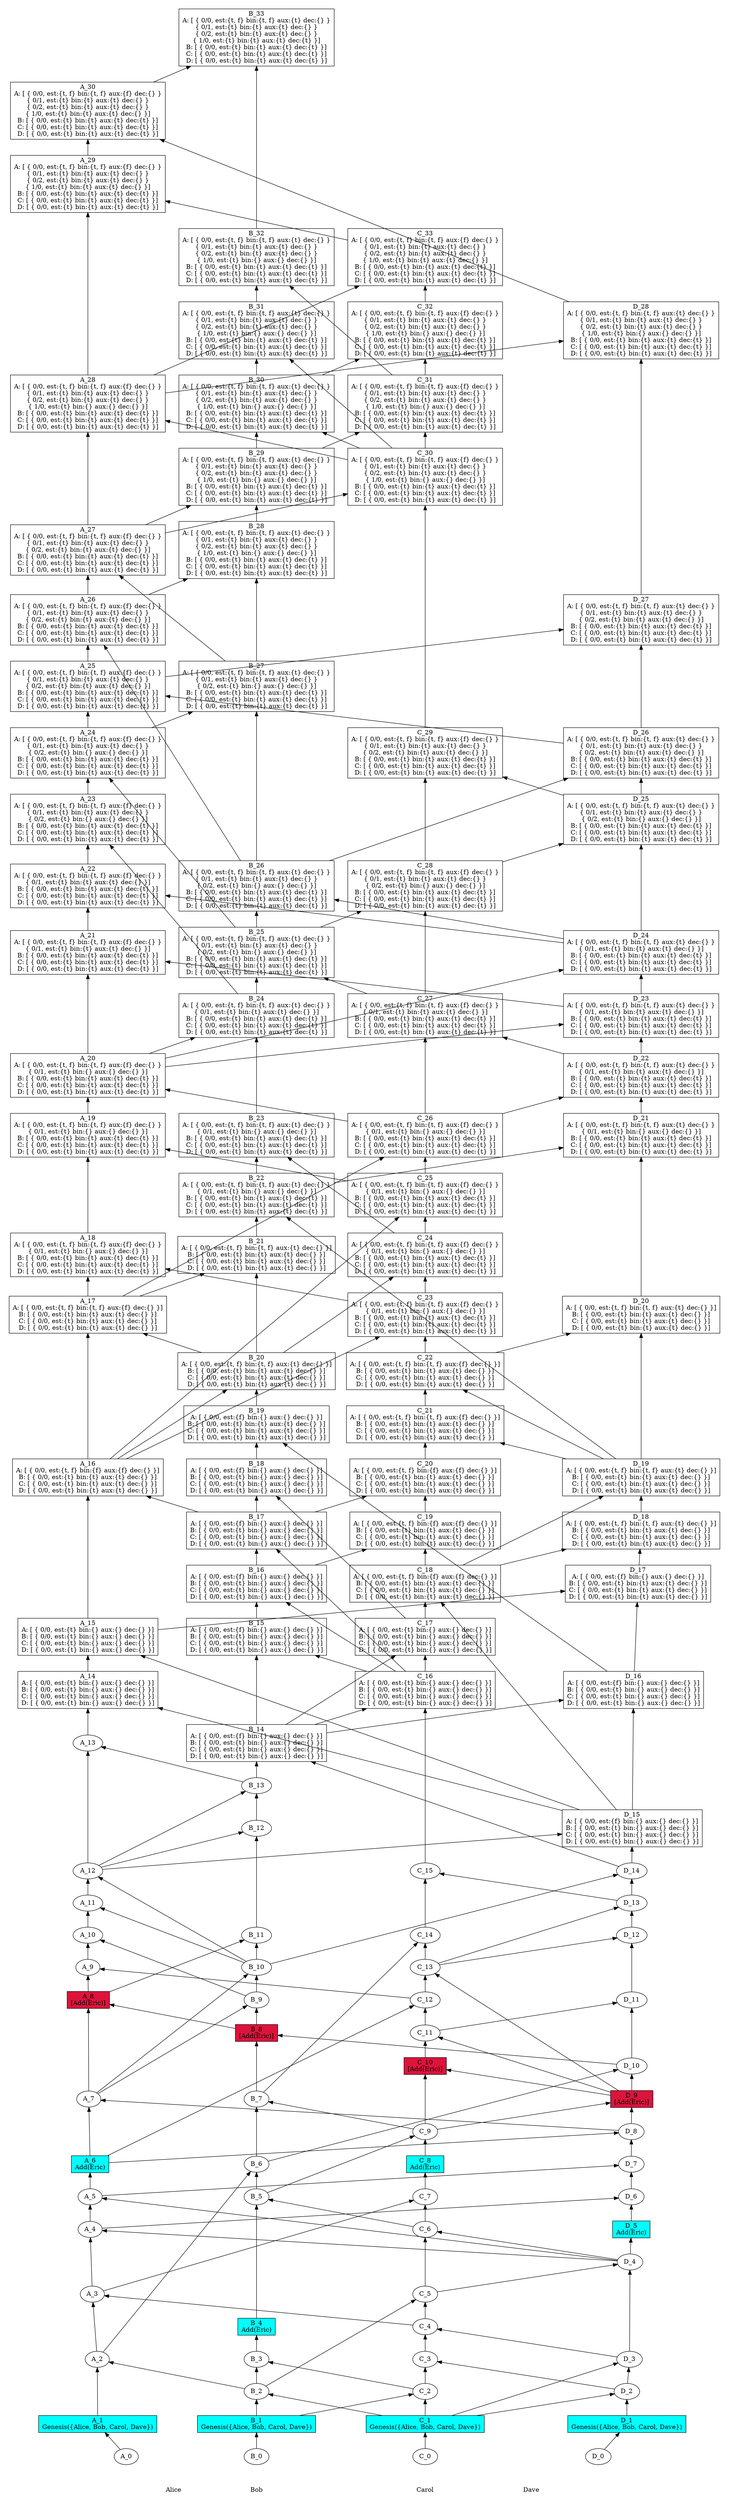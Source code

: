 digraph GossipGraph {
  splines=false
  rankdir=BT
/// our_id: Alice
/// peer_states: {Alice: "PeerState(VOTE|SEND|RECV)", Bob: "PeerState(VOTE|SEND|RECV)", Carol: "PeerState(VOTE|SEND|RECV)", Dave: "PeerState(VOTE|SEND|RECV)"}
/// { 0176a5a474..
/// cause: Response
/// interesting_content: []
/// last_ancestors: {Alice: 6, Bob: 6, Carol: 13, Dave: 12}
/// }
/// { 02f4913617..
/// cause: Response
/// interesting_content: []
/// last_ancestors: {Alice: 12, Bob: 16, Carol: 19, Dave: 15}
/// }
/// { 0a729a5497..
/// cause: Request
/// interesting_content: []
/// last_ancestors: {Alice: 15, Bob: 13, Carol: 13, Dave: 15}
/// }
/// { 0d423028ab..
/// cause: Observation(Add(Eric))
/// interesting_content: []
/// last_ancestors: {Alice: 6, Bob: 2, Carol: 5, Dave: 4}
/// }
/// { 0dc7daa42e..
/// cause: Response
/// interesting_content: []
/// last_ancestors: {Alice: 15, Bob: 14, Carol: 13, Dave: 17}
/// }
/// { 0ed8cef7eb..
/// cause: Request
/// interesting_content: []
/// last_ancestors: {Alice: 17, Bob: 20, Carol: 17, Dave: 16}
/// }
/// { 11914b3082..
/// cause: Response
/// interesting_content: []
/// last_ancestors: {Alice: 20, Bob: 20, Carol: 26, Dave: 19}
/// }
/// { 12aa85cabd..
/// cause: Response
/// interesting_content: []
/// last_ancestors: {Alice: 20, Bob: 25, Carol: 28, Dave: 22}
/// }
/// { 14bf55be11..
/// cause: Request
/// interesting_content: []
/// last_ancestors: {Alice: 12, Bob: 14, Carol: 16, Dave: 14}
/// }
/// { 1714506ede..
/// cause: Request
/// interesting_content: []
/// last_ancestors: {Alice: 17, Bob: 22, Carol: 18, Dave: 19}
/// }
/// { 17612cf3d4..
/// cause: Response
/// interesting_content: []
/// last_ancestors: {Alice: 17, Bob: 21, Carol: 17, Dave: 16}
/// }
/// { 1cfa3b4c52..
/// cause: Response
/// interesting_content: []
/// last_ancestors: {Alice: 12, Bob: 19, Carol: 17, Dave: 16}
/// }
/// { 1e094dc939..
/// cause: Request
/// interesting_content: []
/// last_ancestors: {Alice: 24, Bob: 25, Carol: 27, Dave: 24}
/// }
/// { 1ef88792f3..
/// cause: Response
/// interesting_content: []
/// last_ancestors: {Alice: 5, Bob: 2, Carol: 5, Dave: 7}
/// }
/// { 1f625db0e3..
/// cause: Response
/// interesting_content: []
/// last_ancestors: {Alice: 18, Bob: 20, Carol: 23, Dave: 19}
/// }
/// { 21cff5876d..
/// cause: Request
/// interesting_content: []
/// last_ancestors: {Alice: 20, Bob: 22, Carol: 26, Dave: 23}
/// }
/// { 2564335538..
/// cause: Response
/// interesting_content: []
/// last_ancestors: {Alice: 14, Bob: 13, Carol: 13, Dave: 15}
/// }
/// { 2c347ed12e..
/// cause: Request
/// interesting_content: []
/// last_ancestors: {Alice: 12, Bob: 14, Carol: 18, Dave: 15}
/// }
/// { 2ecf1f8f60..
/// cause: Response
/// interesting_content: []
/// last_ancestors: {Alice: 17, Bob: 23, Carol: 24, Dave: 19}
/// }
/// { 30d7e4394d..
/// cause: Initial
/// interesting_content: []
/// last_ancestors: {Alice: 0}
/// }
/// { 30e481b181..
/// cause: Response
/// interesting_content: []
/// last_ancestors: {Bob: 3, Carol: 2}
/// }
/// { 3597afa09c..
/// cause: Request
/// interesting_content: []
/// last_ancestors: {Alice: 16, Bob: 20, Carol: 25, Dave: 19}
/// }
/// { 36099e4269..
/// cause: Observation(Genesis({Alice, Bob, Carol, Dave}))
/// interesting_content: []
/// last_ancestors: {Carol: 1}
/// }
/// { 36a3244919..
/// cause: Observation(Add(Eric))
/// interesting_content: []
/// last_ancestors: {Bob: 2, Carol: 5, Dave: 5}
/// }
/// { 36b525c92a..
/// cause: Response
/// interesting_content: []
/// last_ancestors: {Alice: 15, Bob: 17, Carol: 22, Dave: 20}
/// }
/// { 3c56ac9602..
/// cause: Request
/// interesting_content: []
/// last_ancestors: {Alice: 17, Bob: 20, Carol: 26, Dave: 19}
/// }
/// { 3cee9c901f..
/// cause: Request
/// interesting_content: []
/// last_ancestors: {Alice: 7, Bob: 10, Carol: 13, Dave: 14}
/// }
/// { 41f4e4eb64..
/// cause: Response
/// interesting_content: []
/// last_ancestors: {Alice: 12, Bob: 12, Carol: 12, Dave: 10}
/// }
/// { 4350c40345..
/// cause: Response
/// interesting_content: []
/// last_ancestors: {Alice: 12, Bob: 14, Carol: 13, Dave: 14}
/// }
/// { 4541f98755..
/// cause: Initial
/// interesting_content: []
/// last_ancestors: {Dave: 0}
/// }
/// { 4763351202..
/// cause: Response
/// interesting_content: []
/// last_ancestors: {Alice: 11, Bob: 10, Carol: 12, Dave: 10}
/// }
/// { 47dfaf2527..
/// cause: Response
/// interesting_content: []
/// last_ancestors: {Alice: 27, Bob: 32, Carol: 31, Dave: 26}
/// }
/// { 49c90b58c3..
/// cause: Response
/// interesting_content: []
/// last_ancestors: {Alice: 12, Bob: 17, Carol: 20, Dave: 15}
/// }
/// { 4c65660aa2..
/// cause: Request
/// interesting_content: []
/// last_ancestors: {Alice: 20, Bob: 22, Carol: 26, Dave: 24}
/// }
/// { 4c73424ae1..
/// cause: Response
/// interesting_content: []
/// last_ancestors: {Alice: 29, Bob: 30, Carol: 33, Dave: 26}
/// }
/// { 4d98e2d754..
/// cause: Response
/// interesting_content: []
/// last_ancestors: {Alice: 13, Bob: 13, Carol: 12, Dave: 10}
/// }
/// { 4e69ff32cb..
/// cause: Request
/// interesting_content: []
/// last_ancestors: {Alice: 6, Bob: 5, Carol: 13, Dave: 9}
/// }
/// { 4e6c8de441..
/// cause: Request
/// interesting_content: []
/// last_ancestors: {Alice: 27, Bob: 27, Carol: 30, Dave: 26}
/// }
/// { 4f29a44a16..
/// cause: Request
/// interesting_content: []
/// last_ancestors: {Alice: 12, Bob: 14, Carol: 17, Dave: 14}
/// }
/// { 5019de1415..
/// cause: Request
/// interesting_content: []
/// last_ancestors: {Alice: 12, Bob: 14, Carol: 13, Dave: 16}
/// }
/// { 529c796df6..
/// cause: Response
/// interesting_content: []
/// last_ancestors: {Alice: 6, Bob: 7, Carol: 14, Dave: 9}
/// }
/// { 5300d0c8e4..
/// cause: Request
/// interesting_content: []
/// last_ancestors: {Alice: 6, Bob: 5, Carol: 11, Dave: 9}
/// }
/// { 545cced709..
/// cause: Request
/// interesting_content: []
/// last_ancestors: {Alice: 28, Bob: 27, Carol: 30, Dave: 28}
/// }
/// { 59d8f25af0..
/// cause: Response
/// interesting_content: []
/// last_ancestors: {Alice: 24, Bob: 27, Carol: 27, Dave: 24}
/// }
/// { 5fe9218ddb..
/// cause: Response
/// interesting_content: []
/// last_ancestors: {Alice: 19, Bob: 20, Carol: 25, Dave: 19}
/// }
/// { 62e5f20af8..
/// cause: Request
/// interesting_content: []
/// last_ancestors: {Alice: 20, Bob: 25, Carol: 27, Dave: 22}
/// }
/// { 639f740820..
/// cause: Response
/// interesting_content: []
/// last_ancestors: {Alice: 26, Bob: 28, Carol: 28, Dave: 26}
/// }
/// { 682aa6684e..
/// cause: Observation(Genesis({Alice, Bob, Carol, Dave}))
/// interesting_content: []
/// last_ancestors: {Bob: 1}
/// }
/// { 6985b21a89..
/// cause: Response
/// interesting_content: []
/// last_ancestors: {Alice: 4, Bob: 2, Carol: 5, Dave: 6}
/// }
/// { 699f204743..
/// cause: Request
/// interesting_content: []
/// last_ancestors: {Alice: 6, Bob: 6, Carol: 9, Dave: 10}
/// }
/// { 6f9d07daaf..
/// cause: Response
/// interesting_content: []
/// last_ancestors: {Alice: 27, Bob: 29, Carol: 28, Dave: 26}
/// }
/// { 70c113e2bb..
/// cause: Response
/// interesting_content: [Add(Eric)]
/// last_ancestors: {Alice: 6, Bob: 5, Carol: 10, Dave: 9}
/// }
/// { 73b028a986..
/// cause: Request
/// interesting_content: []
/// last_ancestors: {Alice: 12, Bob: 16, Carol: 16, Dave: 14}
/// }
/// { 747db8119c..
/// cause: Observation(Add(Eric))
/// interesting_content: []
/// last_ancestors: {Alice: 3, Bob: 2, Carol: 8, Dave: 4}
/// }
/// { 7c750f3b6d..
/// cause: Request
/// interesting_content: []
/// last_ancestors: {Alice: 5, Bob: 2, Carol: 5, Dave: 4}
/// }
/// { 7ee3a81be3..
/// cause: Request
/// interesting_content: []
/// last_ancestors: {Alice: 12, Bob: 10, Carol: 12, Dave: 10}
/// }
/// { 7f70e2b4f4..
/// cause: Response
/// interesting_content: []
/// last_ancestors: {Bob: 2, Carol: 6, Dave: 4}
/// }
/// { 8026159887..
/// cause: Request
/// interesting_content: []
/// last_ancestors: {Alice: 6, Bob: 6, Carol: 13, Dave: 13}
/// }
/// { 8091ad8e1f..
/// cause: Request
/// interesting_content: []
/// last_ancestors: {Alice: 15, Bob: 17, Carol: 22, Dave: 19}
/// }
/// { 859050b96e..
/// cause: Response
/// interesting_content: []
/// last_ancestors: {Bob: 1, Carol: 4, Dave: 3}
/// }
/// { 85b7778035..
/// cause: Response
/// interesting_content: []
/// last_ancestors: {Alice: 17, Bob: 22, Carol: 22, Dave: 21}
/// }
/// { 8815629109..
/// cause: Response
/// interesting_content: []
/// last_ancestors: {Alice: 3, Bob: 2, Carol: 7, Dave: 4}
/// }
/// { 8b3755c1e6..
/// cause: Response
/// interesting_content: []
/// last_ancestors: {Alice: 3, Bob: 5, Carol: 9, Dave: 4}
/// }
/// { 8eb84dedcd..
/// cause: Response
/// interesting_content: []
/// last_ancestors: {Alice: 15, Bob: 17, Carol: 21, Dave: 19}
/// }
/// { 8f51a4ae3c..
/// cause: Request
/// interesting_content: []
/// last_ancestors: {Alice: 7, Bob: 9, Carol: 9, Dave: 10}
/// }
/// { 8fbf783bd5..
/// cause: Request
/// interesting_content: []
/// last_ancestors: {Alice: 12, Bob: 17, Carol: 16, Dave: 14}
/// }
/// { 90af14937a..
/// cause: Response
/// interesting_content: []
/// last_ancestors: {Alice: 20, Bob: 26, Carol: 28, Dave: 26}
/// }
/// { 924040aabd..
/// cause: Response
/// interesting_content: []
/// last_ancestors: {Bob: 1, Carol: 3, Dave: 2}
/// }
/// { 928500a90f..
/// cause: Request
/// interesting_content: []
/// last_ancestors: {Alice: 20, Bob: 25, Carol: 28, Dave: 25}
/// }
/// { 941fbedb2e..
/// cause: Request
/// interesting_content: []
/// last_ancestors: {Alice: 7, Bob: 10, Carol: 9, Dave: 10}
/// }
/// { 949ff3d1a3..
/// cause: Request
/// interesting_content: [Add(Eric)]
/// last_ancestors: {Alice: 6, Bob: 5, Carol: 9, Dave: 9}
/// }
/// { 9689249000..
/// cause: Response
/// interesting_content: []
/// last_ancestors: {Alice: 25, Bob: 26, Carol: 28, Dave: 27}
/// }
/// { 9dc1bfa13e..
/// cause: Response
/// interesting_content: []
/// last_ancestors: {Alice: 7, Bob: 2, Carol: 5, Dave: 8}
/// }
/// { a38d528788..
/// cause: Request
/// interesting_content: []
/// last_ancestors: {Alice: 27, Bob: 29, Carol: 31, Dave: 26}
/// }
/// { a4754c6037..
/// cause: Observation(Add(Eric))
/// interesting_content: []
/// last_ancestors: {Bob: 4, Carol: 2}
/// }
/// { a6176ea05b..
/// cause: Request
/// interesting_content: []
/// last_ancestors: {Carol: 1, Dave: 3}
/// }
/// { a68a0f797a..
/// cause: Request
/// interesting_content: []
/// last_ancestors: {Alice: 2, Bob: 2, Carol: 1}
/// }
/// { a7a42216e3..
/// cause: Response
/// interesting_content: []
/// last_ancestors: {Alice: 12, Bob: 15, Carol: 16, Dave: 14}
/// }
/// { ab0b610751..
/// cause: Response
/// interesting_content: []
/// last_ancestors: {Alice: 22, Bob: 22, Carol: 26, Dave: 24}
/// }
/// { ae3436bd8e..
/// cause: Request
/// interesting_content: []
/// last_ancestors: {Alice: 16, Bob: 20, Carol: 24, Dave: 19}
/// }
/// { af91fcff5e..
/// cause: Observation(Genesis({Alice, Bob, Carol, Dave}))
/// interesting_content: []
/// last_ancestors: {Dave: 1}
/// }
/// { aff38c406d..
/// cause: Request
/// interesting_content: []
/// last_ancestors: {Alice: 20, Bob: 26, Carol: 27, Dave: 24}
/// }
/// { b0ec9f0760..
/// cause: Request
/// interesting_content: []
/// last_ancestors: {Alice: 25, Bob: 26, Carol: 28, Dave: 26}
/// }
/// { b1c417a10c..
/// cause: Response
/// interesting_content: []
/// last_ancestors: {Alice: 6, Bob: 7, Carol: 15, Dave: 13}
/// }
/// { b25313b3e4..
/// cause: Response
/// interesting_content: []
/// last_ancestors: {Alice: 9, Bob: 8, Carol: 12, Dave: 10}
/// }
/// { b28c8d03a3..
/// cause: Response
/// interesting_content: []
/// last_ancestors: {Alice: 17, Bob: 22, Carol: 27, Dave: 22}
/// }
/// { b302a036de..
/// cause: Response
/// interesting_content: []
/// last_ancestors: {Alice: 10, Bob: 9, Carol: 12, Dave: 10}
/// }
/// { b36b5993c3..
/// cause: Request
/// interesting_content: []
/// last_ancestors: {Alice: 27, Bob: 31, Carol: 30, Dave: 26}
/// }
/// { b4d19fc314..
/// cause: Response
/// interesting_content: []
/// last_ancestors: {Alice: 28, Bob: 27, Carol: 30, Dave: 26}
/// }
/// { b94ecc2479..
/// cause: Response
/// interesting_content: []
/// last_ancestors: {Bob: 2, Carol: 5, Dave: 3}
/// }
/// { bd5204c8ef..
/// cause: Response
/// interesting_content: []
/// last_ancestors: {Alice: 8, Bob: 11, Carol: 9, Dave: 10}
/// }
/// { bdbde3a09b..
/// cause: Response
/// interesting_content: []
/// last_ancestors: {Alice: 16, Bob: 20, Carol: 17, Dave: 16}
/// }
/// { bdf3bfab10..
/// cause: Request
/// interesting_content: []
/// last_ancestors: {Alice: 4, Bob: 2, Carol: 5, Dave: 4}
/// }
/// { bfd1904215..
/// cause: Request
/// interesting_content: []
/// last_ancestors: {Alice: 30, Bob: 33, Carol: 33, Dave: 28}
/// }
/// { c3c6c72d3e..
/// cause: Response
/// interesting_content: []
/// last_ancestors: {Alice: 6, Bob: 6, Carol: 11, Dave: 11}
/// }
/// { cb462236a8..
/// cause: Request
/// interesting_content: []
/// last_ancestors: {Alice: 27, Bob: 30, Carol: 30, Dave: 26}
/// }
/// { cbe1ec9f7b..
/// cause: Request
/// interesting_content: []
/// last_ancestors: {Alice: 3, Bob: 7, Carol: 9, Dave: 4}
/// }
/// { d26fcb95dd..
/// cause: Request
/// interesting_content: []
/// last_ancestors: {Alice: 26, Bob: 26, Carol: 28, Dave: 26}
/// }
/// { d497febcff..
/// cause: Request
/// interesting_content: []
/// last_ancestors: {Alice: 27, Bob: 27, Carol: 28, Dave: 26}
/// }
/// { d4d060bb5d..
/// cause: Request
/// interesting_content: []
/// last_ancestors: {Bob: 2, Carol: 5, Dave: 4}
/// }
/// { d4f8223c5b..
/// cause: Request
/// interesting_content: []
/// last_ancestors: {Alice: 3, Bob: 2, Carol: 4, Dave: 3}
/// }
/// { d5ae7660ff..
/// cause: Request
/// interesting_content: []
/// last_ancestors: {Alice: 20, Bob: 24, Carol: 26, Dave: 19}
/// }
/// { d5d85ac7cd..
/// cause: Request
/// interesting_content: []
/// last_ancestors: {Alice: 28, Bob: 30, Carol: 33, Dave: 26}
/// }
/// { d8c5b2adbc..
/// cause: Request
/// interesting_content: []
/// last_ancestors: {Bob: 5, Carol: 6, Dave: 4}
/// }
/// { d93c90e427..
/// cause: Response
/// interesting_content: []
/// last_ancestors: {Alice: 15, Bob: 14, Carol: 18, Dave: 18}
/// }
/// { dc8296fe22..
/// cause: Initial
/// interesting_content: []
/// last_ancestors: {Bob: 0}
/// }
/// { dc8ebfb4f4..
/// cause: Request
/// interesting_content: []
/// last_ancestors: {Bob: 2, Carol: 1}
/// }
/// { e2873d8612..
/// cause: Observation(Genesis({Alice, Bob, Carol, Dave}))
/// interesting_content: []
/// last_ancestors: {Alice: 1}
/// }
/// { e33eca991f..
/// cause: Request
/// interesting_content: []
/// last_ancestors: {Carol: 1, Dave: 2}
/// }
/// { e56fb66486..
/// cause: Request
/// interesting_content: []
/// last_ancestors: {Alice: 15, Bob: 14, Carol: 18, Dave: 19}
/// }
/// { e59c28e14c..
/// cause: Request
/// interesting_content: []
/// last_ancestors: {Alice: 17, Bob: 22, Carol: 26, Dave: 22}
/// }
/// { e5b64a004c..
/// cause: Request
/// interesting_content: []
/// last_ancestors: {Alice: 16, Bob: 17, Carol: 16, Dave: 15}
/// }
/// { e5f3bf7689..
/// cause: Response
/// interesting_content: []
/// last_ancestors: {Alice: 12, Bob: 18, Carol: 17, Dave: 14}
/// }
/// { e8eed42d3b..
/// cause: Response
/// interesting_content: []
/// last_ancestors: {Alice: 23, Bob: 24, Carol: 26, Dave: 24}
/// }
/// { e95cd318ba..
/// cause: Response
/// interesting_content: []
/// last_ancestors: {Alice: 2, Bob: 6, Carol: 6, Dave: 4}
/// }
/// { eb0d2d8f56..
/// cause: Response
/// interesting_content: []
/// last_ancestors: {Alice: 27, Bob: 30, Carol: 32, Dave: 26}
/// }
/// { ec355338ae..
/// cause: Response
/// interesting_content: []
/// last_ancestors: {Alice: 21, Bob: 22, Carol: 26, Dave: 23}
/// }
/// { eea8674bb6..
/// cause: Request
/// interesting_content: []
/// last_ancestors: {Alice: 12, Bob: 13, Carol: 12, Dave: 10}
/// }
/// { f34c0cb2b2..
/// cause: Request
/// interesting_content: []
/// last_ancestors: {Alice: 6, Bob: 2, Carol: 5, Dave: 8}
/// }
/// { f42acf430c..
/// cause: Response
/// interesting_content: []
/// last_ancestors: {Alice: 20, Bob: 25, Carol: 29, Dave: 25}
/// }
/// { f4476e008b..
/// cause: Response
/// interesting_content: []
/// last_ancestors: {Alice: 30, Bob: 30, Carol: 33, Dave: 28}
/// }
/// { f4e4557b53..
/// cause: Request
/// interesting_content: []
/// last_ancestors: {Alice: 12, Bob: 10, Carol: 13, Dave: 15}
/// }
/// { f63ea6350b..
/// cause: Request
/// interesting_content: []
/// last_ancestors: {Alice: 16, Bob: 17, Carol: 23, Dave: 19}
/// }
/// { f6e3f2f6c6..
/// cause: Request
/// interesting_content: []
/// last_ancestors: {Alice: 6, Bob: 5, Carol: 12, Dave: 9}
/// }
/// { fa13ad61fd..
/// cause: Initial
/// interesting_content: []
/// last_ancestors: {Carol: 0}
/// }
/// { fa709b1f1d..
/// cause: Response
/// interesting_content: [Add(Eric)]
/// last_ancestors: {Alice: 6, Bob: 8, Carol: 9, Dave: 10}
/// }
/// { fbb0f444d5..
/// cause: Request
/// interesting_content: []
/// last_ancestors: {Bob: 1, Carol: 2}
/// }
/// { fdfcc5a1c2..
/// cause: Request
/// interesting_content: [Add(Eric)]
/// last_ancestors: {Alice: 8, Bob: 8, Carol: 9, Dave: 10}
/// }
    style=invis
  subgraph cluster_Alice {
    label=Alice
    Alice [style=invis]
    Alice -> "30d7e4394d.." [style=invis]
    "30d7e4394d.." -> "e2873d8612.." [minlen=1]
    "e2873d8612.." -> "a68a0f797a.." [minlen=2]
    "a68a0f797a.." -> "d4f8223c5b.." [minlen=2]
    "d4f8223c5b.." -> "bdf3bfab10.." [minlen=2]
    "bdf3bfab10.." -> "7c750f3b6d.." [minlen=1]
    "7c750f3b6d.." -> "0d423028ab.." [minlen=1]
    "0d423028ab.." -> "9dc1bfa13e.." [minlen=2]
    "9dc1bfa13e.." -> "fdfcc5a1c2.." [minlen=3]
    "fdfcc5a1c2.." -> "b25313b3e4.." [minlen=1]
    "b25313b3e4.." -> "b302a036de.." [minlen=1]
    "b302a036de.." -> "4763351202.." [minlen=1]
    "4763351202.." -> "7ee3a81be3.." [minlen=1]
    "7ee3a81be3.." -> "4d98e2d754.." [minlen=3]
    "4d98e2d754.." -> "2564335538.." [minlen=1]
    "2564335538.." -> "0a729a5497.." [minlen=1]
    "0a729a5497.." -> "e5b64a004c.." [minlen=3]
    "e5b64a004c.." -> "0ed8cef7eb.." [minlen=3]
    "0ed8cef7eb.." -> "1f625db0e3.." [minlen=1]
    "1f625db0e3.." -> "5fe9218ddb.." [minlen=2]
    "5fe9218ddb.." -> "11914b3082.." [minlen=1]
    "11914b3082.." -> "ec355338ae.." [minlen=2]
    "ec355338ae.." -> "ab0b610751.." [minlen=1]
    "ab0b610751.." -> "e8eed42d3b.." [minlen=1]
    "e8eed42d3b.." -> "1e094dc939.." [minlen=1]
    "1e094dc939.." -> "b0ec9f0760.." [minlen=1]
    "b0ec9f0760.." -> "d26fcb95dd.." [minlen=1]
    "d26fcb95dd.." -> "d497febcff.." [minlen=1]
    "d497febcff.." -> "b4d19fc314.." [minlen=2]
    "b4d19fc314.." -> "4c73424ae1.." [minlen=3]
    "4c73424ae1.." -> "f4476e008b.." [minlen=1]


  }
  "dc8ebfb4f4.." -> "a68a0f797a.." [constraint=false]
  "859050b96e.." -> "d4f8223c5b.." [constraint=false]
  "d4d060bb5d.." -> "bdf3bfab10.." [constraint=false]
  "d4d060bb5d.." -> "7c750f3b6d.." [constraint=false]
  "f34c0cb2b2.." -> "9dc1bfa13e.." [constraint=false]
  "fa709b1f1d.." -> "fdfcc5a1c2.." [constraint=false]
  "f6e3f2f6c6.." -> "b25313b3e4.." [constraint=false]
  "8f51a4ae3c.." -> "b302a036de.." [constraint=false]
  "941fbedb2e.." -> "4763351202.." [constraint=false]
  "941fbedb2e.." -> "7ee3a81be3.." [constraint=false]
  "eea8674bb6.." -> "4d98e2d754.." [constraint=false]
  "f4e4557b53.." -> "2564335538.." [constraint=false]
  "f4e4557b53.." -> "0a729a5497.." [constraint=false]
  "8fbf783bd5.." -> "e5b64a004c.." [constraint=false]
  "bdbde3a09b.." -> "0ed8cef7eb.." [constraint=false]
  "f63ea6350b.." -> "1f625db0e3.." [constraint=false]
  "3597afa09c.." -> "5fe9218ddb.." [constraint=false]
  "3c56ac9602.." -> "11914b3082.." [constraint=false]
  "21cff5876d.." -> "ec355338ae.." [constraint=false]
  "4c65660aa2.." -> "ab0b610751.." [constraint=false]
  "d5ae7660ff.." -> "e8eed42d3b.." [constraint=false]
  "62e5f20af8.." -> "1e094dc939.." [constraint=false]
  "90af14937a.." -> "b0ec9f0760.." [constraint=false]
  "aff38c406d.." -> "d26fcb95dd.." [constraint=false]
  "59d8f25af0.." -> "d497febcff.." [constraint=false]
  "4e6c8de441.." -> "b4d19fc314.." [constraint=false]
  "d5d85ac7cd.." -> "4c73424ae1.." [constraint=false]
  "545cced709.." -> "f4476e008b.." [constraint=false]

    style=invis
  subgraph cluster_Dave {
    label=Dave
    Dave [style=invis]
    Dave -> "4541f98755.." [style=invis]
    "4541f98755.." -> "af91fcff5e.." [minlen=1]
    "af91fcff5e.." -> "e33eca991f.." [minlen=1]
    "e33eca991f.." -> "a6176ea05b.." [minlen=1]
    "a6176ea05b.." -> "d4d060bb5d.." [minlen=3]
    "d4d060bb5d.." -> "36a3244919.." [minlen=1]
    "36a3244919.." -> "6985b21a89.." [minlen=1]
    "6985b21a89.." -> "1ef88792f3.." [minlen=1]
    "1ef88792f3.." -> "f34c0cb2b2.." [minlen=1]
    "f34c0cb2b2.." -> "949ff3d1a3.." [minlen=1]
    "949ff3d1a3.." -> "699f204743.." [minlen=1]
    "699f204743.." -> "c3c6c72d3e.." [minlen=2]
    "c3c6c72d3e.." -> "0176a5a474.." [minlen=2]
    "0176a5a474.." -> "8026159887.." [minlen=1]
    "8026159887.." -> "3cee9c901f.." [minlen=1]
    "3cee9c901f.." -> "f4e4557b53.." [minlen=1]
    "f4e4557b53.." -> "5019de1415.." [minlen=3]
    "5019de1415.." -> "0dc7daa42e.." [minlen=2]
    "0dc7daa42e.." -> "d93c90e427.." [minlen=1]
    "d93c90e427.." -> "e56fb66486.." [minlen=1]
    "e56fb66486.." -> "36b525c92a.." [minlen=3]
    "36b525c92a.." -> "85b7778035.." [minlen=3]
    "85b7778035.." -> "e59c28e14c.." [minlen=1]
    "e59c28e14c.." -> "21cff5876d.." [minlen=1]
    "21cff5876d.." -> "4c65660aa2.." [minlen=1]
    "4c65660aa2.." -> "928500a90f.." [minlen=2]
    "928500a90f.." -> "90af14937a.." [minlen=1]
    "90af14937a.." -> "9689249000.." [minlen=2]
    "9689249000.." -> "545cced709.." [minlen=4]


  }
  "36099e4269.." -> "e33eca991f.." [constraint=false]
  "36099e4269.." -> "a6176ea05b.." [constraint=false]
  "b94ecc2479.." -> "d4d060bb5d.." [constraint=false]
  "bdf3bfab10.." -> "6985b21a89.." [constraint=false]
  "7c750f3b6d.." -> "1ef88792f3.." [constraint=false]
  "0d423028ab.." -> "f34c0cb2b2.." [constraint=false]
  "8b3755c1e6.." -> "949ff3d1a3.." [constraint=false]
  "e95cd318ba.." -> "699f204743.." [constraint=false]
  "5300d0c8e4.." -> "c3c6c72d3e.." [constraint=false]
  "4e69ff32cb.." -> "0176a5a474.." [constraint=false]
  "4e69ff32cb.." -> "8026159887.." [constraint=false]
  "941fbedb2e.." -> "3cee9c901f.." [constraint=false]
  "7ee3a81be3.." -> "f4e4557b53.." [constraint=false]
  "4350c40345.." -> "5019de1415.." [constraint=false]
  "0a729a5497.." -> "0dc7daa42e.." [constraint=false]
  "2c347ed12e.." -> "d93c90e427.." [constraint=false]
  "2c347ed12e.." -> "e56fb66486.." [constraint=false]
  "8091ad8e1f.." -> "36b525c92a.." [constraint=false]
  "1714506ede.." -> "85b7778035.." [constraint=false]
  "3c56ac9602.." -> "e59c28e14c.." [constraint=false]
  "11914b3082.." -> "21cff5876d.." [constraint=false]
  "11914b3082.." -> "4c65660aa2.." [constraint=false]
  "12aa85cabd.." -> "928500a90f.." [constraint=false]
  "aff38c406d.." -> "90af14937a.." [constraint=false]
  "b0ec9f0760.." -> "9689249000.." [constraint=false]
  "b4d19fc314.." -> "545cced709.." [constraint=false]

    style=invis
  subgraph cluster_Bob {
    label=Bob
    Bob [style=invis]
    Bob -> "dc8296fe22.." [style=invis]
    "dc8296fe22.." -> "682aa6684e.." [minlen=1]
    "682aa6684e.." -> "dc8ebfb4f4.." [minlen=1]
    "dc8ebfb4f4.." -> "30e481b181.." [minlen=1]
    "30e481b181.." -> "a4754c6037.." [minlen=1]
    "a4754c6037.." -> "d8c5b2adbc.." [minlen=4]
    "d8c5b2adbc.." -> "e95cd318ba.." [minlen=1]
    "e95cd318ba.." -> "cbe1ec9f7b.." [minlen=2]
    "cbe1ec9f7b.." -> "fa709b1f1d.." [minlen=2]
    "fa709b1f1d.." -> "8f51a4ae3c.." [minlen=1]
    "8f51a4ae3c.." -> "941fbedb2e.." [minlen=1]
    "941fbedb2e.." -> "bd5204c8ef.." [minlen=1]
    "bd5204c8ef.." -> "41f4e4eb64.." [minlen=3]
    "41f4e4eb64.." -> "eea8674bb6.." [minlen=1]
    "eea8674bb6.." -> "4350c40345.." [minlen=1]
    "4350c40345.." -> "a7a42216e3.." [minlen=2]
    "a7a42216e3.." -> "73b028a986.." [minlen=1]
    "73b028a986.." -> "8fbf783bd5.." [minlen=1]
    "8fbf783bd5.." -> "e5f3bf7689.." [minlen=1]
    "e5f3bf7689.." -> "1cfa3b4c52.." [minlen=1]
    "1cfa3b4c52.." -> "bdbde3a09b.." [minlen=1]
    "bdbde3a09b.." -> "17612cf3d4.." [minlen=2]
    "17612cf3d4.." -> "1714506ede.." [minlen=1]
    "1714506ede.." -> "2ecf1f8f60.." [minlen=1]
    "2ecf1f8f60.." -> "d5ae7660ff.." [minlen=2]
    "d5ae7660ff.." -> "62e5f20af8.." [minlen=1]
    "62e5f20af8.." -> "aff38c406d.." [minlen=1]
    "aff38c406d.." -> "59d8f25af0.." [minlen=3]
    "59d8f25af0.." -> "639f740820.." [minlen=2]
    "639f740820.." -> "6f9d07daaf.." [minlen=1]
    "6f9d07daaf.." -> "cb462236a8.." [minlen=1]
    "cb462236a8.." -> "b36b5993c3.." [minlen=1]
    "b36b5993c3.." -> "47dfaf2527.." [minlen=1]
    "47dfaf2527.." -> "bfd1904215.." [minlen=3]


  }
  "36099e4269.." -> "dc8ebfb4f4.." [constraint=false]
  "fbb0f444d5.." -> "30e481b181.." [constraint=false]
  "7f70e2b4f4.." -> "d8c5b2adbc.." [constraint=false]
  "a68a0f797a.." -> "e95cd318ba.." [constraint=false]
  "8b3755c1e6.." -> "cbe1ec9f7b.." [constraint=false]
  "699f204743.." -> "fa709b1f1d.." [constraint=false]
  "9dc1bfa13e.." -> "8f51a4ae3c.." [constraint=false]
  "9dc1bfa13e.." -> "941fbedb2e.." [constraint=false]
  "fdfcc5a1c2.." -> "bd5204c8ef.." [constraint=false]
  "7ee3a81be3.." -> "41f4e4eb64.." [constraint=false]
  "7ee3a81be3.." -> "eea8674bb6.." [constraint=false]
  "3cee9c901f.." -> "4350c40345.." [constraint=false]
  "14bf55be11.." -> "a7a42216e3.." [constraint=false]
  "14bf55be11.." -> "73b028a986.." [constraint=false]
  "14bf55be11.." -> "8fbf783bd5.." [constraint=false]
  "4f29a44a16.." -> "e5f3bf7689.." [constraint=false]
  "5019de1415.." -> "1cfa3b4c52.." [constraint=false]
  "e5b64a004c.." -> "bdbde3a09b.." [constraint=false]
  "0ed8cef7eb.." -> "17612cf3d4.." [constraint=false]
  "e56fb66486.." -> "1714506ede.." [constraint=false]
  "ae3436bd8e.." -> "2ecf1f8f60.." [constraint=false]
  "11914b3082.." -> "d5ae7660ff.." [constraint=false]
  "b28c8d03a3.." -> "62e5f20af8.." [constraint=false]
  "4c65660aa2.." -> "aff38c406d.." [constraint=false]
  "1e094dc939.." -> "59d8f25af0.." [constraint=false]
  "d26fcb95dd.." -> "639f740820.." [constraint=false]
  "d497febcff.." -> "6f9d07daaf.." [constraint=false]
  "4e6c8de441.." -> "cb462236a8.." [constraint=false]
  "4e6c8de441.." -> "b36b5993c3.." [constraint=false]
  "a38d528788.." -> "47dfaf2527.." [constraint=false]
  "f4476e008b.." -> "bfd1904215.." [constraint=false]

    style=invis
  subgraph cluster_Carol {
    label=Carol
    Carol [style=invis]
    Carol -> "fa13ad61fd.." [style=invis]
    "fa13ad61fd.." -> "36099e4269.." [minlen=1]
    "36099e4269.." -> "fbb0f444d5.." [minlen=1]
    "fbb0f444d5.." -> "924040aabd.." [minlen=1]
    "924040aabd.." -> "859050b96e.." [minlen=1]
    "859050b96e.." -> "b94ecc2479.." [minlen=1]
    "b94ecc2479.." -> "7f70e2b4f4.." [minlen=2]
    "7f70e2b4f4.." -> "8815629109.." [minlen=1]
    "8815629109.." -> "747db8119c.." [minlen=1]
    "747db8119c.." -> "8b3755c1e6.." [minlen=1]
    "8b3755c1e6.." -> "70c113e2bb.." [minlen=2]
    "70c113e2bb.." -> "5300d0c8e4.." [minlen=1]
    "5300d0c8e4.." -> "f6e3f2f6c6.." [minlen=1]
    "f6e3f2f6c6.." -> "4e69ff32cb.." [minlen=1]
    "4e69ff32cb.." -> "529c796df6.." [minlen=1]
    "529c796df6.." -> "b1c417a10c.." [minlen=2]
    "b1c417a10c.." -> "14bf55be11.." [minlen=4]
    "14bf55be11.." -> "4f29a44a16.." [minlen=1]
    "4f29a44a16.." -> "2c347ed12e.." [minlen=1]
    "2c347ed12e.." -> "02f4913617.." [minlen=1]
    "02f4913617.." -> "49c90b58c3.." [minlen=1]
    "49c90b58c3.." -> "8eb84dedcd.." [minlen=1]
    "8eb84dedcd.." -> "8091ad8e1f.." [minlen=1]
    "8091ad8e1f.." -> "f63ea6350b.." [minlen=1]
    "f63ea6350b.." -> "ae3436bd8e.." [minlen=1]
    "ae3436bd8e.." -> "3597afa09c.." [minlen=1]
    "3597afa09c.." -> "3c56ac9602.." [minlen=1]
    "3c56ac9602.." -> "b28c8d03a3.." [minlen=2]
    "b28c8d03a3.." -> "12aa85cabd.." [minlen=2]
    "12aa85cabd.." -> "f42acf430c.." [minlen=2]
    "f42acf430c.." -> "4e6c8de441.." [minlen=4]
    "4e6c8de441.." -> "a38d528788.." [minlen=1]
    "a38d528788.." -> "eb0d2d8f56.." [minlen=1]
    "eb0d2d8f56.." -> "d5d85ac7cd.." [minlen=1]


  }
  "682aa6684e.." -> "fbb0f444d5.." [constraint=false]
  "e33eca991f.." -> "924040aabd.." [constraint=false]
  "a6176ea05b.." -> "859050b96e.." [constraint=false]
  "dc8ebfb4f4.." -> "b94ecc2479.." [constraint=false]
  "d4d060bb5d.." -> "7f70e2b4f4.." [constraint=false]
  "d4f8223c5b.." -> "8815629109.." [constraint=false]
  "d8c5b2adbc.." -> "8b3755c1e6.." [constraint=false]
  "949ff3d1a3.." -> "70c113e2bb.." [constraint=false]
  "949ff3d1a3.." -> "5300d0c8e4.." [constraint=false]
  "0d423028ab.." -> "f6e3f2f6c6.." [constraint=false]
  "949ff3d1a3.." -> "4e69ff32cb.." [constraint=false]
  "cbe1ec9f7b.." -> "529c796df6.." [constraint=false]
  "8026159887.." -> "b1c417a10c.." [constraint=false]
  "4350c40345.." -> "14bf55be11.." [constraint=false]
  "4350c40345.." -> "4f29a44a16.." [constraint=false]
  "f4e4557b53.." -> "2c347ed12e.." [constraint=false]
  "73b028a986.." -> "02f4913617.." [constraint=false]
  "8fbf783bd5.." -> "49c90b58c3.." [constraint=false]
  "e56fb66486.." -> "8eb84dedcd.." [constraint=false]
  "e56fb66486.." -> "8091ad8e1f.." [constraint=false]
  "e5b64a004c.." -> "f63ea6350b.." [constraint=false]
  "bdbde3a09b.." -> "ae3436bd8e.." [constraint=false]
  "e5b64a004c.." -> "3597afa09c.." [constraint=false]
  "0ed8cef7eb.." -> "3c56ac9602.." [constraint=false]
  "e59c28e14c.." -> "b28c8d03a3.." [constraint=false]
  "62e5f20af8.." -> "12aa85cabd.." [constraint=false]
  "928500a90f.." -> "f42acf430c.." [constraint=false]
  "d497febcff.." -> "4e6c8de441.." [constraint=false]
  "6f9d07daaf.." -> "a38d528788.." [constraint=false]
  "cb462236a8.." -> "eb0d2d8f56.." [constraint=false]
  "b4d19fc314.." -> "d5d85ac7cd.." [constraint=false]

 "0176a5a474.." [fillcolor=white, label="D_12"]
 "02f4913617.." [ shape=rectangle, fillcolor=white, label="C_19
A: [ { 0/0, est:{t, f} bin:{f} aux:{f} dec:{} }]
B: [ { 0/0, est:{t} bin:{t} aux:{t} dec:{} }]
C: [ { 0/0, est:{t} bin:{t} aux:{t} dec:{} }]
D: [ { 0/0, est:{t} bin:{t} aux:{t} dec:{} }]"]
 "0a729a5497.." [ shape=rectangle, fillcolor=white, label="A_15
A: [ { 0/0, est:{t} bin:{} aux:{} dec:{} }]
B: [ { 0/0, est:{t} bin:{} aux:{} dec:{} }]
C: [ { 0/0, est:{t} bin:{} aux:{} dec:{} }]
D: [ { 0/0, est:{t} bin:{} aux:{} dec:{} }]"]
 "0d423028ab.." [fillcolor=white, label="A_6
Add(Eric)"]
 "0d423028ab.." [shape=rectangle, style=filled, fillcolor=cyan]
 "0dc7daa42e.." [ shape=rectangle, fillcolor=white, label="D_17
A: [ { 0/0, est:{f} bin:{} aux:{} dec:{} }]
B: [ { 0/0, est:{t} bin:{t} aux:{t} dec:{} }]
C: [ { 0/0, est:{t} bin:{t} aux:{t} dec:{} }]
D: [ { 0/0, est:{t} bin:{t} aux:{t} dec:{} }]"]
 "0ed8cef7eb.." [ shape=rectangle, fillcolor=white, label="A_17
A: [ { 0/0, est:{t, f} bin:{t, f} aux:{f} dec:{} }]
B: [ { 0/0, est:{t} bin:{t} aux:{t} dec:{} }]
C: [ { 0/0, est:{t} bin:{t} aux:{t} dec:{} }]
D: [ { 0/0, est:{t} bin:{t} aux:{t} dec:{} }]"]
 "11914b3082.." [ shape=rectangle, fillcolor=white, label="A_20
A: [ { 0/0, est:{t, f} bin:{t, f} aux:{f} dec:{} }
{ 0/1, est:{t} bin:{} aux:{} dec:{} }]
B: [ { 0/0, est:{t} bin:{t} aux:{t} dec:{t} }]
C: [ { 0/0, est:{t} bin:{t} aux:{t} dec:{t} }]
D: [ { 0/0, est:{t} bin:{t} aux:{t} dec:{t} }]"]
 "12aa85cabd.." [ shape=rectangle, fillcolor=white, label="C_28
A: [ { 0/0, est:{t, f} bin:{t, f} aux:{f} dec:{} }
{ 0/1, est:{t} bin:{t} aux:{t} dec:{} }
{ 0/2, est:{t} bin:{} aux:{} dec:{} }]
B: [ { 0/0, est:{t} bin:{t} aux:{t} dec:{t} }]
C: [ { 0/0, est:{t} bin:{t} aux:{t} dec:{t} }]
D: [ { 0/0, est:{t} bin:{t} aux:{t} dec:{t} }]"]
 "14bf55be11.." [ shape=rectangle, fillcolor=white, label="C_16
A: [ { 0/0, est:{t} bin:{} aux:{} dec:{} }]
B: [ { 0/0, est:{t} bin:{} aux:{} dec:{} }]
C: [ { 0/0, est:{t} bin:{} aux:{} dec:{} }]
D: [ { 0/0, est:{t} bin:{} aux:{} dec:{} }]"]
 "1714506ede.." [ shape=rectangle, fillcolor=white, label="B_22
A: [ { 0/0, est:{t, f} bin:{t, f} aux:{t} dec:{} }
{ 0/1, est:{t} bin:{} aux:{} dec:{} }]
B: [ { 0/0, est:{t} bin:{t} aux:{t} dec:{t} }]
C: [ { 0/0, est:{t} bin:{t} aux:{t} dec:{t} }]
D: [ { 0/0, est:{t} bin:{t} aux:{t} dec:{t} }]"]
 "17612cf3d4.." [ shape=rectangle, fillcolor=white, label="B_21
A: [ { 0/0, est:{t, f} bin:{t, f} aux:{t} dec:{} }]
B: [ { 0/0, est:{t} bin:{t} aux:{t} dec:{} }]
C: [ { 0/0, est:{t} bin:{t} aux:{t} dec:{} }]
D: [ { 0/0, est:{t} bin:{t} aux:{t} dec:{} }]"]
 "1cfa3b4c52.." [ shape=rectangle, fillcolor=white, label="B_19
A: [ { 0/0, est:{f} bin:{} aux:{} dec:{} }]
B: [ { 0/0, est:{t} bin:{t} aux:{t} dec:{} }]
C: [ { 0/0, est:{t} bin:{t} aux:{t} dec:{} }]
D: [ { 0/0, est:{t} bin:{t} aux:{t} dec:{} }]"]
 "1e094dc939.." [ shape=rectangle, fillcolor=white, label="A_24
A: [ { 0/0, est:{t, f} bin:{t, f} aux:{f} dec:{} }
{ 0/1, est:{t} bin:{t} aux:{t} dec:{} }
{ 0/2, est:{t} bin:{} aux:{} dec:{} }]
B: [ { 0/0, est:{t} bin:{t} aux:{t} dec:{t} }]
C: [ { 0/0, est:{t} bin:{t} aux:{t} dec:{t} }]
D: [ { 0/0, est:{t} bin:{t} aux:{t} dec:{t} }]"]
 "1ef88792f3.." [fillcolor=white, label="D_7"]
 "1f625db0e3.." [ shape=rectangle, fillcolor=white, label="A_18
A: [ { 0/0, est:{t, f} bin:{t, f} aux:{f} dec:{} }
{ 0/1, est:{t} bin:{} aux:{} dec:{} }]
B: [ { 0/0, est:{t} bin:{t} aux:{t} dec:{t} }]
C: [ { 0/0, est:{t} bin:{t} aux:{t} dec:{t} }]
D: [ { 0/0, est:{t} bin:{t} aux:{t} dec:{t} }]"]
 "21cff5876d.." [ shape=rectangle, fillcolor=white, label="D_23
A: [ { 0/0, est:{t, f} bin:{t, f} aux:{t} dec:{} }
{ 0/1, est:{t} bin:{t} aux:{t} dec:{} }]
B: [ { 0/0, est:{t} bin:{t} aux:{t} dec:{t} }]
C: [ { 0/0, est:{t} bin:{t} aux:{t} dec:{t} }]
D: [ { 0/0, est:{t} bin:{t} aux:{t} dec:{t} }]"]
 "2564335538.." [ shape=rectangle, fillcolor=white, label="A_14
A: [ { 0/0, est:{t} bin:{} aux:{} dec:{} }]
B: [ { 0/0, est:{t} bin:{} aux:{} dec:{} }]
C: [ { 0/0, est:{t} bin:{} aux:{} dec:{} }]
D: [ { 0/0, est:{t} bin:{} aux:{} dec:{} }]"]
 "2c347ed12e.." [ shape=rectangle, fillcolor=white, label="C_18
A: [ { 0/0, est:{t, f} bin:{f} aux:{f} dec:{} }]
B: [ { 0/0, est:{t} bin:{t} aux:{t} dec:{} }]
C: [ { 0/0, est:{t} bin:{t} aux:{t} dec:{} }]
D: [ { 0/0, est:{t} bin:{t} aux:{t} dec:{} }]"]
 "2ecf1f8f60.." [ shape=rectangle, fillcolor=white, label="B_23
A: [ { 0/0, est:{t, f} bin:{t, f} aux:{t} dec:{} }
{ 0/1, est:{t} bin:{} aux:{} dec:{} }]
B: [ { 0/0, est:{t} bin:{t} aux:{t} dec:{t} }]
C: [ { 0/0, est:{t} bin:{t} aux:{t} dec:{t} }]
D: [ { 0/0, est:{t} bin:{t} aux:{t} dec:{t} }]"]
 "30d7e4394d.." [fillcolor=white, label="A_0"]
 "30e481b181.." [fillcolor=white, label="B_3"]
 "3597afa09c.." [ shape=rectangle, fillcolor=white, label="C_25
A: [ { 0/0, est:{t, f} bin:{t, f} aux:{f} dec:{} }
{ 0/1, est:{t} bin:{} aux:{} dec:{} }]
B: [ { 0/0, est:{t} bin:{t} aux:{t} dec:{t} }]
C: [ { 0/0, est:{t} bin:{t} aux:{t} dec:{t} }]
D: [ { 0/0, est:{t} bin:{t} aux:{t} dec:{t} }]"]
 "36099e4269.." [fillcolor=white, label="C_1
Genesis({Alice, Bob, Carol, Dave})"]
 "36099e4269.." [shape=rectangle, style=filled, fillcolor=cyan]
 "36a3244919.." [fillcolor=white, label="D_5
Add(Eric)"]
 "36a3244919.." [shape=rectangle, style=filled, fillcolor=cyan]
 "36b525c92a.." [ shape=rectangle, fillcolor=white, label="D_20
A: [ { 0/0, est:{t, f} bin:{t, f} aux:{t} dec:{} }]
B: [ { 0/0, est:{t} bin:{t} aux:{t} dec:{} }]
C: [ { 0/0, est:{t} bin:{t} aux:{t} dec:{} }]
D: [ { 0/0, est:{t} bin:{t} aux:{t} dec:{} }]"]
 "3c56ac9602.." [ shape=rectangle, fillcolor=white, label="C_26
A: [ { 0/0, est:{t, f} bin:{t, f} aux:{f} dec:{} }
{ 0/1, est:{t} bin:{} aux:{} dec:{} }]
B: [ { 0/0, est:{t} bin:{t} aux:{t} dec:{t} }]
C: [ { 0/0, est:{t} bin:{t} aux:{t} dec:{t} }]
D: [ { 0/0, est:{t} bin:{t} aux:{t} dec:{t} }]"]
 "3cee9c901f.." [fillcolor=white, label="D_14"]
 "41f4e4eb64.." [fillcolor=white, label="B_12"]
 "4350c40345.." [ shape=rectangle, fillcolor=white, label="B_14
A: [ { 0/0, est:{f} bin:{} aux:{} dec:{} }]
B: [ { 0/0, est:{t} bin:{} aux:{} dec:{} }]
C: [ { 0/0, est:{t} bin:{} aux:{} dec:{} }]
D: [ { 0/0, est:{t} bin:{} aux:{} dec:{} }]"]
 "4541f98755.." [fillcolor=white, label="D_0"]
 "4763351202.." [fillcolor=white, label="A_11"]
 "47dfaf2527.." [ shape=rectangle, fillcolor=white, label="B_32
A: [ { 0/0, est:{t, f} bin:{t, f} aux:{t} dec:{} }
{ 0/1, est:{t} bin:{t} aux:{t} dec:{} }
{ 0/2, est:{t} bin:{t} aux:{t} dec:{} }
{ 1/0, est:{t} bin:{} aux:{} dec:{} }]
B: [ { 0/0, est:{t} bin:{t} aux:{t} dec:{t} }]
C: [ { 0/0, est:{t} bin:{t} aux:{t} dec:{t} }]
D: [ { 0/0, est:{t} bin:{t} aux:{t} dec:{t} }]"]
 "49c90b58c3.." [ shape=rectangle, fillcolor=white, label="C_20
A: [ { 0/0, est:{t, f} bin:{f} aux:{f} dec:{} }]
B: [ { 0/0, est:{t} bin:{t} aux:{t} dec:{} }]
C: [ { 0/0, est:{t} bin:{t} aux:{t} dec:{} }]
D: [ { 0/0, est:{t} bin:{t} aux:{t} dec:{} }]"]
 "4c65660aa2.." [ shape=rectangle, fillcolor=white, label="D_24
A: [ { 0/0, est:{t, f} bin:{t, f} aux:{t} dec:{} }
{ 0/1, est:{t} bin:{t} aux:{t} dec:{} }]
B: [ { 0/0, est:{t} bin:{t} aux:{t} dec:{t} }]
C: [ { 0/0, est:{t} bin:{t} aux:{t} dec:{t} }]
D: [ { 0/0, est:{t} bin:{t} aux:{t} dec:{t} }]"]
 "4c73424ae1.." [ shape=rectangle, fillcolor=white, label="A_29
A: [ { 0/0, est:{t, f} bin:{t, f} aux:{f} dec:{} }
{ 0/1, est:{t} bin:{t} aux:{t} dec:{} }
{ 0/2, est:{t} bin:{t} aux:{t} dec:{} }
{ 1/0, est:{t} bin:{t} aux:{t} dec:{} }]
B: [ { 0/0, est:{t} bin:{t} aux:{t} dec:{t} }]
C: [ { 0/0, est:{t} bin:{t} aux:{t} dec:{t} }]
D: [ { 0/0, est:{t} bin:{t} aux:{t} dec:{t} }]"]
 "4d98e2d754.." [fillcolor=white, label="A_13"]
 "4e69ff32cb.." [fillcolor=white, label="C_13"]
 "4e6c8de441.." [ shape=rectangle, fillcolor=white, label="C_30
A: [ { 0/0, est:{t, f} bin:{t, f} aux:{f} dec:{} }
{ 0/1, est:{t} bin:{t} aux:{t} dec:{} }
{ 0/2, est:{t} bin:{t} aux:{t} dec:{} }
{ 1/0, est:{t} bin:{} aux:{} dec:{} }]
B: [ { 0/0, est:{t} bin:{t} aux:{t} dec:{t} }]
C: [ { 0/0, est:{t} bin:{t} aux:{t} dec:{t} }]
D: [ { 0/0, est:{t} bin:{t} aux:{t} dec:{t} }]"]
 "4f29a44a16.." [ shape=rectangle, fillcolor=white, label="C_17
A: [ { 0/0, est:{t} bin:{} aux:{} dec:{} }]
B: [ { 0/0, est:{t} bin:{} aux:{} dec:{} }]
C: [ { 0/0, est:{t} bin:{} aux:{} dec:{} }]
D: [ { 0/0, est:{t} bin:{} aux:{} dec:{} }]"]
 "5019de1415.." [ shape=rectangle, fillcolor=white, label="D_16
A: [ { 0/0, est:{f} bin:{} aux:{} dec:{} }]
B: [ { 0/0, est:{t} bin:{} aux:{} dec:{} }]
C: [ { 0/0, est:{t} bin:{} aux:{} dec:{} }]
D: [ { 0/0, est:{t} bin:{} aux:{} dec:{} }]"]
 "529c796df6.." [fillcolor=white, label="C_14"]
 "5300d0c8e4.." [fillcolor=white, label="C_11"]
 "545cced709.." [ shape=rectangle, fillcolor=white, label="D_28
A: [ { 0/0, est:{t, f} bin:{t, f} aux:{t} dec:{} }
{ 0/1, est:{t} bin:{t} aux:{t} dec:{} }
{ 0/2, est:{t} bin:{t} aux:{t} dec:{} }
{ 1/0, est:{t} bin:{} aux:{} dec:{} }]
B: [ { 0/0, est:{t} bin:{t} aux:{t} dec:{t} }]
C: [ { 0/0, est:{t} bin:{t} aux:{t} dec:{t} }]
D: [ { 0/0, est:{t} bin:{t} aux:{t} dec:{t} }]"]
 "59d8f25af0.." [ shape=rectangle, fillcolor=white, label="B_27
A: [ { 0/0, est:{t, f} bin:{t, f} aux:{t} dec:{} }
{ 0/1, est:{t} bin:{t} aux:{t} dec:{} }
{ 0/2, est:{t} bin:{} aux:{} dec:{} }]
B: [ { 0/0, est:{t} bin:{t} aux:{t} dec:{t} }]
C: [ { 0/0, est:{t} bin:{t} aux:{t} dec:{t} }]
D: [ { 0/0, est:{t} bin:{t} aux:{t} dec:{t} }]"]
 "5fe9218ddb.." [ shape=rectangle, fillcolor=white, label="A_19
A: [ { 0/0, est:{t, f} bin:{t, f} aux:{f} dec:{} }
{ 0/1, est:{t} bin:{} aux:{} dec:{} }]
B: [ { 0/0, est:{t} bin:{t} aux:{t} dec:{t} }]
C: [ { 0/0, est:{t} bin:{t} aux:{t} dec:{t} }]
D: [ { 0/0, est:{t} bin:{t} aux:{t} dec:{t} }]"]
 "62e5f20af8.." [ shape=rectangle, fillcolor=white, label="B_25
A: [ { 0/0, est:{t, f} bin:{t, f} aux:{t} dec:{} }
{ 0/1, est:{t} bin:{t} aux:{t} dec:{} }
{ 0/2, est:{t} bin:{} aux:{} dec:{} }]
B: [ { 0/0, est:{t} bin:{t} aux:{t} dec:{t} }]
C: [ { 0/0, est:{t} bin:{t} aux:{t} dec:{t} }]
D: [ { 0/0, est:{t} bin:{t} aux:{t} dec:{t} }]"]
 "639f740820.." [ shape=rectangle, fillcolor=white, label="B_28
A: [ { 0/0, est:{t, f} bin:{t, f} aux:{t} dec:{} }
{ 0/1, est:{t} bin:{t} aux:{t} dec:{} }
{ 0/2, est:{t} bin:{t} aux:{t} dec:{} }
{ 1/0, est:{t} bin:{} aux:{} dec:{} }]
B: [ { 0/0, est:{t} bin:{t} aux:{t} dec:{t} }]
C: [ { 0/0, est:{t} bin:{t} aux:{t} dec:{t} }]
D: [ { 0/0, est:{t} bin:{t} aux:{t} dec:{t} }]"]
 "682aa6684e.." [fillcolor=white, label="B_1
Genesis({Alice, Bob, Carol, Dave})"]
 "682aa6684e.." [shape=rectangle, style=filled, fillcolor=cyan]
 "6985b21a89.." [fillcolor=white, label="D_6"]
 "699f204743.." [fillcolor=white, label="D_10"]
 "6f9d07daaf.." [ shape=rectangle, fillcolor=white, label="B_29
A: [ { 0/0, est:{t, f} bin:{t, f} aux:{t} dec:{} }
{ 0/1, est:{t} bin:{t} aux:{t} dec:{} }
{ 0/2, est:{t} bin:{t} aux:{t} dec:{} }
{ 1/0, est:{t} bin:{} aux:{} dec:{} }]
B: [ { 0/0, est:{t} bin:{t} aux:{t} dec:{t} }]
C: [ { 0/0, est:{t} bin:{t} aux:{t} dec:{t} }]
D: [ { 0/0, est:{t} bin:{t} aux:{t} dec:{t} }]"]
 "70c113e2bb.." [fillcolor=white, label="C_10
[Add(Eric)]"]
 "70c113e2bb.." [shape=rectangle, style=filled, fillcolor=crimson]
 "73b028a986.." [ shape=rectangle, fillcolor=white, label="B_16
A: [ { 0/0, est:{f} bin:{} aux:{} dec:{} }]
B: [ { 0/0, est:{t} bin:{} aux:{} dec:{} }]
C: [ { 0/0, est:{t} bin:{} aux:{} dec:{} }]
D: [ { 0/0, est:{t} bin:{} aux:{} dec:{} }]"]
 "747db8119c.." [fillcolor=white, label="C_8
Add(Eric)"]
 "747db8119c.." [shape=rectangle, style=filled, fillcolor=cyan]
 "7c750f3b6d.." [fillcolor=white, label="A_5"]
 "7ee3a81be3.." [fillcolor=white, label="A_12"]
 "7f70e2b4f4.." [fillcolor=white, label="C_6"]
 "8026159887.." [fillcolor=white, label="D_13"]
 "8091ad8e1f.." [ shape=rectangle, fillcolor=white, label="C_22
A: [ { 0/0, est:{t, f} bin:{t, f} aux:{f} dec:{} }]
B: [ { 0/0, est:{t} bin:{t} aux:{t} dec:{} }]
C: [ { 0/0, est:{t} bin:{t} aux:{t} dec:{} }]
D: [ { 0/0, est:{t} bin:{t} aux:{t} dec:{} }]"]
 "859050b96e.." [fillcolor=white, label="C_4"]
 "85b7778035.." [ shape=rectangle, fillcolor=white, label="D_21
A: [ { 0/0, est:{t, f} bin:{t, f} aux:{t} dec:{} }
{ 0/1, est:{t} bin:{} aux:{} dec:{} }]
B: [ { 0/0, est:{t} bin:{t} aux:{t} dec:{t} }]
C: [ { 0/0, est:{t} bin:{t} aux:{t} dec:{t} }]
D: [ { 0/0, est:{t} bin:{t} aux:{t} dec:{t} }]"]
 "8815629109.." [fillcolor=white, label="C_7"]
 "8b3755c1e6.." [fillcolor=white, label="C_9"]
 "8eb84dedcd.." [ shape=rectangle, fillcolor=white, label="C_21
A: [ { 0/0, est:{t, f} bin:{t, f} aux:{f} dec:{} }]
B: [ { 0/0, est:{t} bin:{t} aux:{t} dec:{} }]
C: [ { 0/0, est:{t} bin:{t} aux:{t} dec:{} }]
D: [ { 0/0, est:{t} bin:{t} aux:{t} dec:{} }]"]
 "8f51a4ae3c.." [fillcolor=white, label="B_9"]
 "8fbf783bd5.." [ shape=rectangle, fillcolor=white, label="B_17
A: [ { 0/0, est:{f} bin:{} aux:{} dec:{} }]
B: [ { 0/0, est:{t} bin:{} aux:{} dec:{} }]
C: [ { 0/0, est:{t} bin:{} aux:{} dec:{} }]
D: [ { 0/0, est:{t} bin:{} aux:{} dec:{} }]"]
 "90af14937a.." [ shape=rectangle, fillcolor=white, label="D_26
A: [ { 0/0, est:{t, f} bin:{t, f} aux:{t} dec:{} }
{ 0/1, est:{t} bin:{t} aux:{t} dec:{} }
{ 0/2, est:{t} bin:{t} aux:{t} dec:{} }]
B: [ { 0/0, est:{t} bin:{t} aux:{t} dec:{t} }]
C: [ { 0/0, est:{t} bin:{t} aux:{t} dec:{t} }]
D: [ { 0/0, est:{t} bin:{t} aux:{t} dec:{t} }]"]
 "924040aabd.." [fillcolor=white, label="C_3"]
 "928500a90f.." [ shape=rectangle, fillcolor=white, label="D_25
A: [ { 0/0, est:{t, f} bin:{t, f} aux:{t} dec:{} }
{ 0/1, est:{t} bin:{t} aux:{t} dec:{} }
{ 0/2, est:{t} bin:{} aux:{} dec:{} }]
B: [ { 0/0, est:{t} bin:{t} aux:{t} dec:{t} }]
C: [ { 0/0, est:{t} bin:{t} aux:{t} dec:{t} }]
D: [ { 0/0, est:{t} bin:{t} aux:{t} dec:{t} }]"]
 "941fbedb2e.." [fillcolor=white, label="B_10"]
 "949ff3d1a3.." [fillcolor=white, label="D_9
[Add(Eric)]"]
 "949ff3d1a3.." [shape=rectangle, style=filled, fillcolor=crimson]
 "9689249000.." [ shape=rectangle, fillcolor=white, label="D_27
A: [ { 0/0, est:{t, f} bin:{t, f} aux:{t} dec:{} }
{ 0/1, est:{t} bin:{t} aux:{t} dec:{} }
{ 0/2, est:{t} bin:{t} aux:{t} dec:{} }]
B: [ { 0/0, est:{t} bin:{t} aux:{t} dec:{t} }]
C: [ { 0/0, est:{t} bin:{t} aux:{t} dec:{t} }]
D: [ { 0/0, est:{t} bin:{t} aux:{t} dec:{t} }]"]
 "9dc1bfa13e.." [fillcolor=white, label="A_7"]
 "a38d528788.." [ shape=rectangle, fillcolor=white, label="C_31
A: [ { 0/0, est:{t, f} bin:{t, f} aux:{f} dec:{} }
{ 0/1, est:{t} bin:{t} aux:{t} dec:{} }
{ 0/2, est:{t} bin:{t} aux:{t} dec:{} }
{ 1/0, est:{t} bin:{} aux:{} dec:{} }]
B: [ { 0/0, est:{t} bin:{t} aux:{t} dec:{t} }]
C: [ { 0/0, est:{t} bin:{t} aux:{t} dec:{t} }]
D: [ { 0/0, est:{t} bin:{t} aux:{t} dec:{t} }]"]
 "a4754c6037.." [fillcolor=white, label="B_4
Add(Eric)"]
 "a4754c6037.." [shape=rectangle, style=filled, fillcolor=cyan]
 "a6176ea05b.." [fillcolor=white, label="D_3"]
 "a68a0f797a.." [fillcolor=white, label="A_2"]
 "a7a42216e3.." [ shape=rectangle, fillcolor=white, label="B_15
A: [ { 0/0, est:{f} bin:{} aux:{} dec:{} }]
B: [ { 0/0, est:{t} bin:{} aux:{} dec:{} }]
C: [ { 0/0, est:{t} bin:{} aux:{} dec:{} }]
D: [ { 0/0, est:{t} bin:{} aux:{} dec:{} }]"]
 "ab0b610751.." [ shape=rectangle, fillcolor=white, label="A_22
A: [ { 0/0, est:{t, f} bin:{t, f} aux:{f} dec:{} }
{ 0/1, est:{t} bin:{t} aux:{t} dec:{} }]
B: [ { 0/0, est:{t} bin:{t} aux:{t} dec:{t} }]
C: [ { 0/0, est:{t} bin:{t} aux:{t} dec:{t} }]
D: [ { 0/0, est:{t} bin:{t} aux:{t} dec:{t} }]"]
 "ae3436bd8e.." [ shape=rectangle, fillcolor=white, label="C_24
A: [ { 0/0, est:{t, f} bin:{t, f} aux:{f} dec:{} }
{ 0/1, est:{t} bin:{} aux:{} dec:{} }]
B: [ { 0/0, est:{t} bin:{t} aux:{t} dec:{t} }]
C: [ { 0/0, est:{t} bin:{t} aux:{t} dec:{t} }]
D: [ { 0/0, est:{t} bin:{t} aux:{t} dec:{t} }]"]
 "af91fcff5e.." [fillcolor=white, label="D_1
Genesis({Alice, Bob, Carol, Dave})"]
 "af91fcff5e.." [shape=rectangle, style=filled, fillcolor=cyan]
 "aff38c406d.." [ shape=rectangle, fillcolor=white, label="B_26
A: [ { 0/0, est:{t, f} bin:{t, f} aux:{t} dec:{} }
{ 0/1, est:{t} bin:{t} aux:{t} dec:{} }
{ 0/2, est:{t} bin:{} aux:{} dec:{} }]
B: [ { 0/0, est:{t} bin:{t} aux:{t} dec:{t} }]
C: [ { 0/0, est:{t} bin:{t} aux:{t} dec:{t} }]
D: [ { 0/0, est:{t} bin:{t} aux:{t} dec:{t} }]"]
 "b0ec9f0760.." [ shape=rectangle, fillcolor=white, label="A_25
A: [ { 0/0, est:{t, f} bin:{t, f} aux:{f} dec:{} }
{ 0/1, est:{t} bin:{t} aux:{t} dec:{} }
{ 0/2, est:{t} bin:{t} aux:{t} dec:{} }]
B: [ { 0/0, est:{t} bin:{t} aux:{t} dec:{t} }]
C: [ { 0/0, est:{t} bin:{t} aux:{t} dec:{t} }]
D: [ { 0/0, est:{t} bin:{t} aux:{t} dec:{t} }]"]
 "b1c417a10c.." [fillcolor=white, label="C_15"]
 "b25313b3e4.." [fillcolor=white, label="A_9"]
 "b28c8d03a3.." [ shape=rectangle, fillcolor=white, label="C_27
A: [ { 0/0, est:{t, f} bin:{t, f} aux:{f} dec:{} }
{ 0/1, est:{t} bin:{t} aux:{t} dec:{} }]
B: [ { 0/0, est:{t} bin:{t} aux:{t} dec:{t} }]
C: [ { 0/0, est:{t} bin:{t} aux:{t} dec:{t} }]
D: [ { 0/0, est:{t} bin:{t} aux:{t} dec:{t} }]"]
 "b302a036de.." [fillcolor=white, label="A_10"]
 "b36b5993c3.." [ shape=rectangle, fillcolor=white, label="B_31
A: [ { 0/0, est:{t, f} bin:{t, f} aux:{t} dec:{} }
{ 0/1, est:{t} bin:{t} aux:{t} dec:{} }
{ 0/2, est:{t} bin:{t} aux:{t} dec:{} }
{ 1/0, est:{t} bin:{} aux:{} dec:{} }]
B: [ { 0/0, est:{t} bin:{t} aux:{t} dec:{t} }]
C: [ { 0/0, est:{t} bin:{t} aux:{t} dec:{t} }]
D: [ { 0/0, est:{t} bin:{t} aux:{t} dec:{t} }]"]
 "b4d19fc314.." [ shape=rectangle, fillcolor=white, label="A_28
A: [ { 0/0, est:{t, f} bin:{t, f} aux:{f} dec:{} }
{ 0/1, est:{t} bin:{t} aux:{t} dec:{} }
{ 0/2, est:{t} bin:{t} aux:{t} dec:{} }
{ 1/0, est:{t} bin:{} aux:{} dec:{} }]
B: [ { 0/0, est:{t} bin:{t} aux:{t} dec:{t} }]
C: [ { 0/0, est:{t} bin:{t} aux:{t} dec:{t} }]
D: [ { 0/0, est:{t} bin:{t} aux:{t} dec:{t} }]"]
 "b94ecc2479.." [fillcolor=white, label="C_5"]
 "bd5204c8ef.." [fillcolor=white, label="B_11"]
 "bdbde3a09b.." [ shape=rectangle, fillcolor=white, label="B_20
A: [ { 0/0, est:{t, f} bin:{t, f} aux:{t} dec:{} }]
B: [ { 0/0, est:{t} bin:{t} aux:{t} dec:{} }]
C: [ { 0/0, est:{t} bin:{t} aux:{t} dec:{} }]
D: [ { 0/0, est:{t} bin:{t} aux:{t} dec:{} }]"]
 "bdf3bfab10.." [fillcolor=white, label="A_4"]
 "bfd1904215.." [ shape=rectangle, fillcolor=white, label="B_33
A: [ { 0/0, est:{t, f} bin:{t, f} aux:{t} dec:{} }
{ 0/1, est:{t} bin:{t} aux:{t} dec:{} }
{ 0/2, est:{t} bin:{t} aux:{t} dec:{} }
{ 1/0, est:{t} bin:{t} aux:{t} dec:{t} }]
B: [ { 0/0, est:{t} bin:{t} aux:{t} dec:{t} }]
C: [ { 0/0, est:{t} bin:{t} aux:{t} dec:{t} }]
D: [ { 0/0, est:{t} bin:{t} aux:{t} dec:{t} }]"]
 "c3c6c72d3e.." [fillcolor=white, label="D_11"]
 "cb462236a8.." [ shape=rectangle, fillcolor=white, label="B_30
A: [ { 0/0, est:{t, f} bin:{t, f} aux:{t} dec:{} }
{ 0/1, est:{t} bin:{t} aux:{t} dec:{} }
{ 0/2, est:{t} bin:{t} aux:{t} dec:{} }
{ 1/0, est:{t} bin:{} aux:{} dec:{} }]
B: [ { 0/0, est:{t} bin:{t} aux:{t} dec:{t} }]
C: [ { 0/0, est:{t} bin:{t} aux:{t} dec:{t} }]
D: [ { 0/0, est:{t} bin:{t} aux:{t} dec:{t} }]"]
 "cbe1ec9f7b.." [fillcolor=white, label="B_7"]
 "d26fcb95dd.." [ shape=rectangle, fillcolor=white, label="A_26
A: [ { 0/0, est:{t, f} bin:{t, f} aux:{f} dec:{} }
{ 0/1, est:{t} bin:{t} aux:{t} dec:{} }
{ 0/2, est:{t} bin:{t} aux:{t} dec:{} }]
B: [ { 0/0, est:{t} bin:{t} aux:{t} dec:{t} }]
C: [ { 0/0, est:{t} bin:{t} aux:{t} dec:{t} }]
D: [ { 0/0, est:{t} bin:{t} aux:{t} dec:{t} }]"]
 "d497febcff.." [ shape=rectangle, fillcolor=white, label="A_27
A: [ { 0/0, est:{t, f} bin:{t, f} aux:{f} dec:{} }
{ 0/1, est:{t} bin:{t} aux:{t} dec:{} }
{ 0/2, est:{t} bin:{t} aux:{t} dec:{} }]
B: [ { 0/0, est:{t} bin:{t} aux:{t} dec:{t} }]
C: [ { 0/0, est:{t} bin:{t} aux:{t} dec:{t} }]
D: [ { 0/0, est:{t} bin:{t} aux:{t} dec:{t} }]"]
 "d4d060bb5d.." [fillcolor=white, label="D_4"]
 "d4f8223c5b.." [fillcolor=white, label="A_3"]
 "d5ae7660ff.." [ shape=rectangle, fillcolor=white, label="B_24
A: [ { 0/0, est:{t, f} bin:{t, f} aux:{t} dec:{} }
{ 0/1, est:{t} bin:{t} aux:{t} dec:{} }]
B: [ { 0/0, est:{t} bin:{t} aux:{t} dec:{t} }]
C: [ { 0/0, est:{t} bin:{t} aux:{t} dec:{t} }]
D: [ { 0/0, est:{t} bin:{t} aux:{t} dec:{t} }]"]
 "d5d85ac7cd.." [ shape=rectangle, fillcolor=white, label="C_33
A: [ { 0/0, est:{t, f} bin:{t, f} aux:{f} dec:{} }
{ 0/1, est:{t} bin:{t} aux:{t} dec:{} }
{ 0/2, est:{t} bin:{t} aux:{t} dec:{} }
{ 1/0, est:{t} bin:{t} aux:{t} dec:{} }]
B: [ { 0/0, est:{t} bin:{t} aux:{t} dec:{t} }]
C: [ { 0/0, est:{t} bin:{t} aux:{t} dec:{t} }]
D: [ { 0/0, est:{t} bin:{t} aux:{t} dec:{t} }]"]
 "d8c5b2adbc.." [fillcolor=white, label="B_5"]
 "d93c90e427.." [ shape=rectangle, fillcolor=white, label="D_18
A: [ { 0/0, est:{t, f} bin:{t, f} aux:{t} dec:{} }]
B: [ { 0/0, est:{t} bin:{t} aux:{t} dec:{} }]
C: [ { 0/0, est:{t} bin:{t} aux:{t} dec:{} }]
D: [ { 0/0, est:{t} bin:{t} aux:{t} dec:{} }]"]
 "dc8296fe22.." [fillcolor=white, label="B_0"]
 "dc8ebfb4f4.." [fillcolor=white, label="B_2"]
 "e2873d8612.." [fillcolor=white, label="A_1
Genesis({Alice, Bob, Carol, Dave})"]
 "e2873d8612.." [shape=rectangle, style=filled, fillcolor=cyan]
 "e33eca991f.." [fillcolor=white, label="D_2"]
 "e56fb66486.." [ shape=rectangle, fillcolor=white, label="D_19
A: [ { 0/0, est:{t, f} bin:{t, f} aux:{t} dec:{} }]
B: [ { 0/0, est:{t} bin:{t} aux:{t} dec:{} }]
C: [ { 0/0, est:{t} bin:{t} aux:{t} dec:{} }]
D: [ { 0/0, est:{t} bin:{t} aux:{t} dec:{} }]"]
 "e59c28e14c.." [ shape=rectangle, fillcolor=white, label="D_22
A: [ { 0/0, est:{t, f} bin:{t, f} aux:{t} dec:{} }
{ 0/1, est:{t} bin:{t} aux:{t} dec:{} }]
B: [ { 0/0, est:{t} bin:{t} aux:{t} dec:{t} }]
C: [ { 0/0, est:{t} bin:{t} aux:{t} dec:{t} }]
D: [ { 0/0, est:{t} bin:{t} aux:{t} dec:{t} }]"]
 "e5b64a004c.." [ shape=rectangle, fillcolor=white, label="A_16
A: [ { 0/0, est:{t, f} bin:{f} aux:{f} dec:{} }]
B: [ { 0/0, est:{t} bin:{t} aux:{t} dec:{} }]
C: [ { 0/0, est:{t} bin:{t} aux:{t} dec:{} }]
D: [ { 0/0, est:{t} bin:{t} aux:{t} dec:{} }]"]
 "e5f3bf7689.." [ shape=rectangle, fillcolor=white, label="B_18
A: [ { 0/0, est:{f} bin:{} aux:{} dec:{} }]
B: [ { 0/0, est:{t} bin:{} aux:{} dec:{} }]
C: [ { 0/0, est:{t} bin:{} aux:{} dec:{} }]
D: [ { 0/0, est:{t} bin:{} aux:{} dec:{} }]"]
 "e8eed42d3b.." [ shape=rectangle, fillcolor=white, label="A_23
A: [ { 0/0, est:{t, f} bin:{t, f} aux:{f} dec:{} }
{ 0/1, est:{t} bin:{t} aux:{t} dec:{} }
{ 0/2, est:{t} bin:{} aux:{} dec:{} }]
B: [ { 0/0, est:{t} bin:{t} aux:{t} dec:{t} }]
C: [ { 0/0, est:{t} bin:{t} aux:{t} dec:{t} }]
D: [ { 0/0, est:{t} bin:{t} aux:{t} dec:{t} }]"]
 "e95cd318ba.." [fillcolor=white, label="B_6"]
 "eb0d2d8f56.." [ shape=rectangle, fillcolor=white, label="C_32
A: [ { 0/0, est:{t, f} bin:{t, f} aux:{f} dec:{} }
{ 0/1, est:{t} bin:{t} aux:{t} dec:{} }
{ 0/2, est:{t} bin:{t} aux:{t} dec:{} }
{ 1/0, est:{t} bin:{} aux:{} dec:{} }]
B: [ { 0/0, est:{t} bin:{t} aux:{t} dec:{t} }]
C: [ { 0/0, est:{t} bin:{t} aux:{t} dec:{t} }]
D: [ { 0/0, est:{t} bin:{t} aux:{t} dec:{t} }]"]
 "ec355338ae.." [ shape=rectangle, fillcolor=white, label="A_21
A: [ { 0/0, est:{t, f} bin:{t, f} aux:{f} dec:{} }
{ 0/1, est:{t} bin:{t} aux:{t} dec:{} }]
B: [ { 0/0, est:{t} bin:{t} aux:{t} dec:{t} }]
C: [ { 0/0, est:{t} bin:{t} aux:{t} dec:{t} }]
D: [ { 0/0, est:{t} bin:{t} aux:{t} dec:{t} }]"]
 "eea8674bb6.." [fillcolor=white, label="B_13"]
 "f34c0cb2b2.." [fillcolor=white, label="D_8"]
 "f42acf430c.." [ shape=rectangle, fillcolor=white, label="C_29
A: [ { 0/0, est:{t, f} bin:{t, f} aux:{f} dec:{} }
{ 0/1, est:{t} bin:{t} aux:{t} dec:{} }
{ 0/2, est:{t} bin:{t} aux:{t} dec:{} }]
B: [ { 0/0, est:{t} bin:{t} aux:{t} dec:{t} }]
C: [ { 0/0, est:{t} bin:{t} aux:{t} dec:{t} }]
D: [ { 0/0, est:{t} bin:{t} aux:{t} dec:{t} }]"]
 "f4476e008b.." [ shape=rectangle, fillcolor=white, label="A_30
A: [ { 0/0, est:{t, f} bin:{t, f} aux:{f} dec:{} }
{ 0/1, est:{t} bin:{t} aux:{t} dec:{} }
{ 0/2, est:{t} bin:{t} aux:{t} dec:{} }
{ 1/0, est:{t} bin:{t} aux:{t} dec:{} }]
B: [ { 0/0, est:{t} bin:{t} aux:{t} dec:{t} }]
C: [ { 0/0, est:{t} bin:{t} aux:{t} dec:{t} }]
D: [ { 0/0, est:{t} bin:{t} aux:{t} dec:{t} }]"]
 "f4e4557b53.." [ shape=rectangle, fillcolor=white, label="D_15
A: [ { 0/0, est:{f} bin:{} aux:{} dec:{} }]
B: [ { 0/0, est:{t} bin:{} aux:{} dec:{} }]
C: [ { 0/0, est:{t} bin:{} aux:{} dec:{} }]
D: [ { 0/0, est:{t} bin:{} aux:{} dec:{} }]"]
 "f63ea6350b.." [ shape=rectangle, fillcolor=white, label="C_23
A: [ { 0/0, est:{t, f} bin:{t, f} aux:{f} dec:{} }
{ 0/1, est:{t} bin:{} aux:{} dec:{} }]
B: [ { 0/0, est:{t} bin:{t} aux:{t} dec:{t} }]
C: [ { 0/0, est:{t} bin:{t} aux:{t} dec:{t} }]
D: [ { 0/0, est:{t} bin:{t} aux:{t} dec:{t} }]"]
 "f6e3f2f6c6.." [fillcolor=white, label="C_12"]
 "fa13ad61fd.." [fillcolor=white, label="C_0"]
 "fa709b1f1d.." [fillcolor=white, label="B_8
[Add(Eric)]"]
 "fa709b1f1d.." [shape=rectangle, style=filled, fillcolor=crimson]
 "fbb0f444d5.." [fillcolor=white, label="C_2"]
 "fdfcc5a1c2.." [fillcolor=white, label="A_8
[Add(Eric)]"]
 "fdfcc5a1c2.." [shape=rectangle, style=filled, fillcolor=crimson]

  {
    rank=same
    Alice [style=filled, color=white]
    Dave [style=filled, color=white]
    Bob [style=filled, color=white]
    Carol [style=filled, color=white]
  }
  Alice -> Bob -> Carol -> Dave [style=invis]
}
